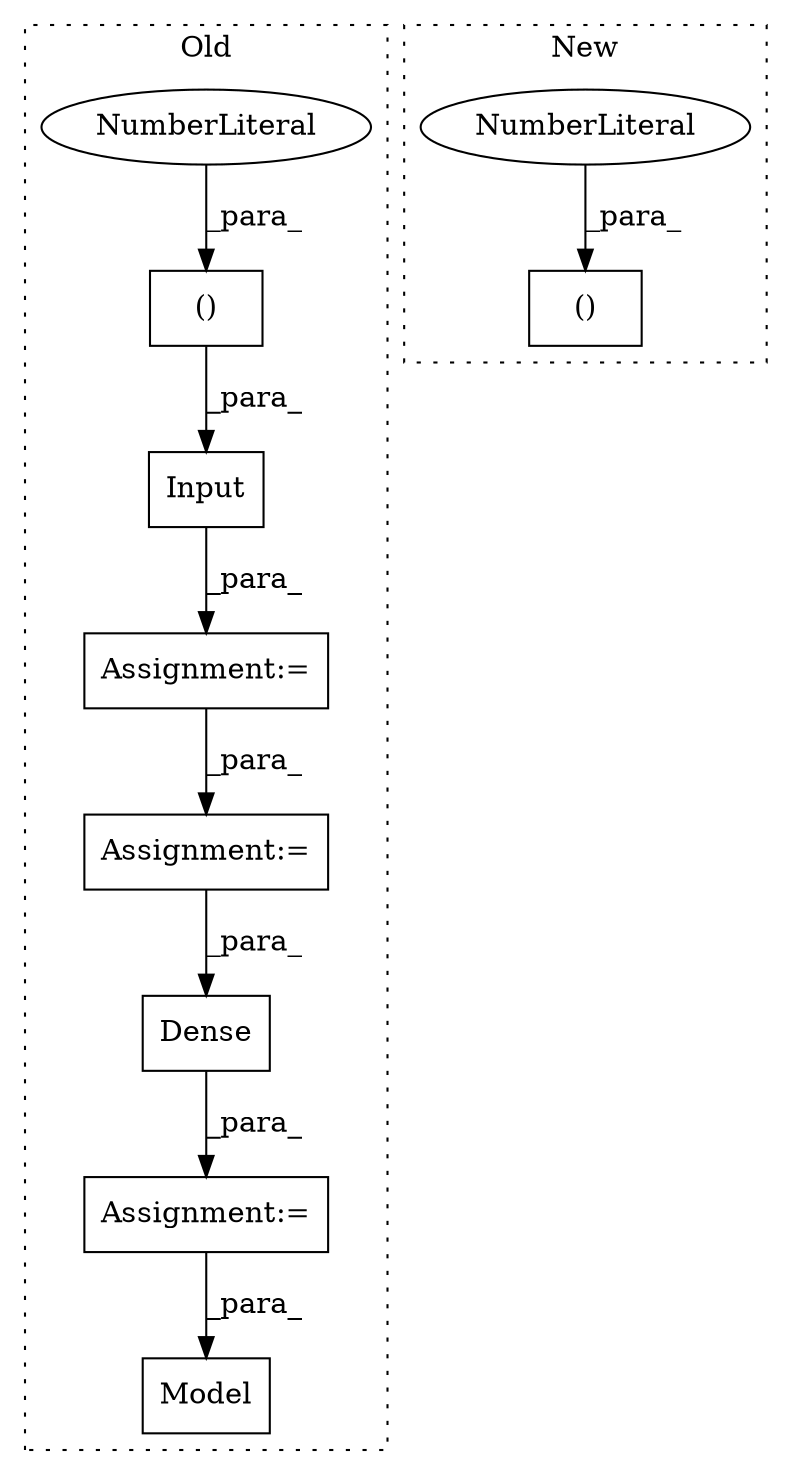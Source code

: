 digraph G {
subgraph cluster0 {
1 [label="Input" a="32" s="1033,1076" l="11,2" shape="box"];
3 [label="Assignment:=" a="7" s="1099" l="1" shape="box"];
4 [label="()" a="106" s="1044" l="32" shape="box"];
5 [label="NumberLiteral" a="34" s="1075" l="1" shape="ellipse"];
6 [label="Dense" a="32" s="1100,1107" l="6,1" shape="box"];
7 [label="Model" a="32" s="1116,1147" l="6,1" shape="box"];
8 [label="Assignment:=" a="7" s="1032" l="1" shape="box"];
9 [label="Assignment:=" a="7" s="1085" l="1" shape="box"];
label = "Old";
style="dotted";
}
subgraph cluster1 {
2 [label="()" a="106" s="1015" l="18" shape="box"];
10 [label="NumberLiteral" a="34" s="1032" l="1" shape="ellipse"];
label = "New";
style="dotted";
}
1 -> 8 [label="_para_"];
3 -> 7 [label="_para_"];
4 -> 1 [label="_para_"];
5 -> 4 [label="_para_"];
6 -> 3 [label="_para_"];
8 -> 9 [label="_para_"];
9 -> 6 [label="_para_"];
10 -> 2 [label="_para_"];
}
